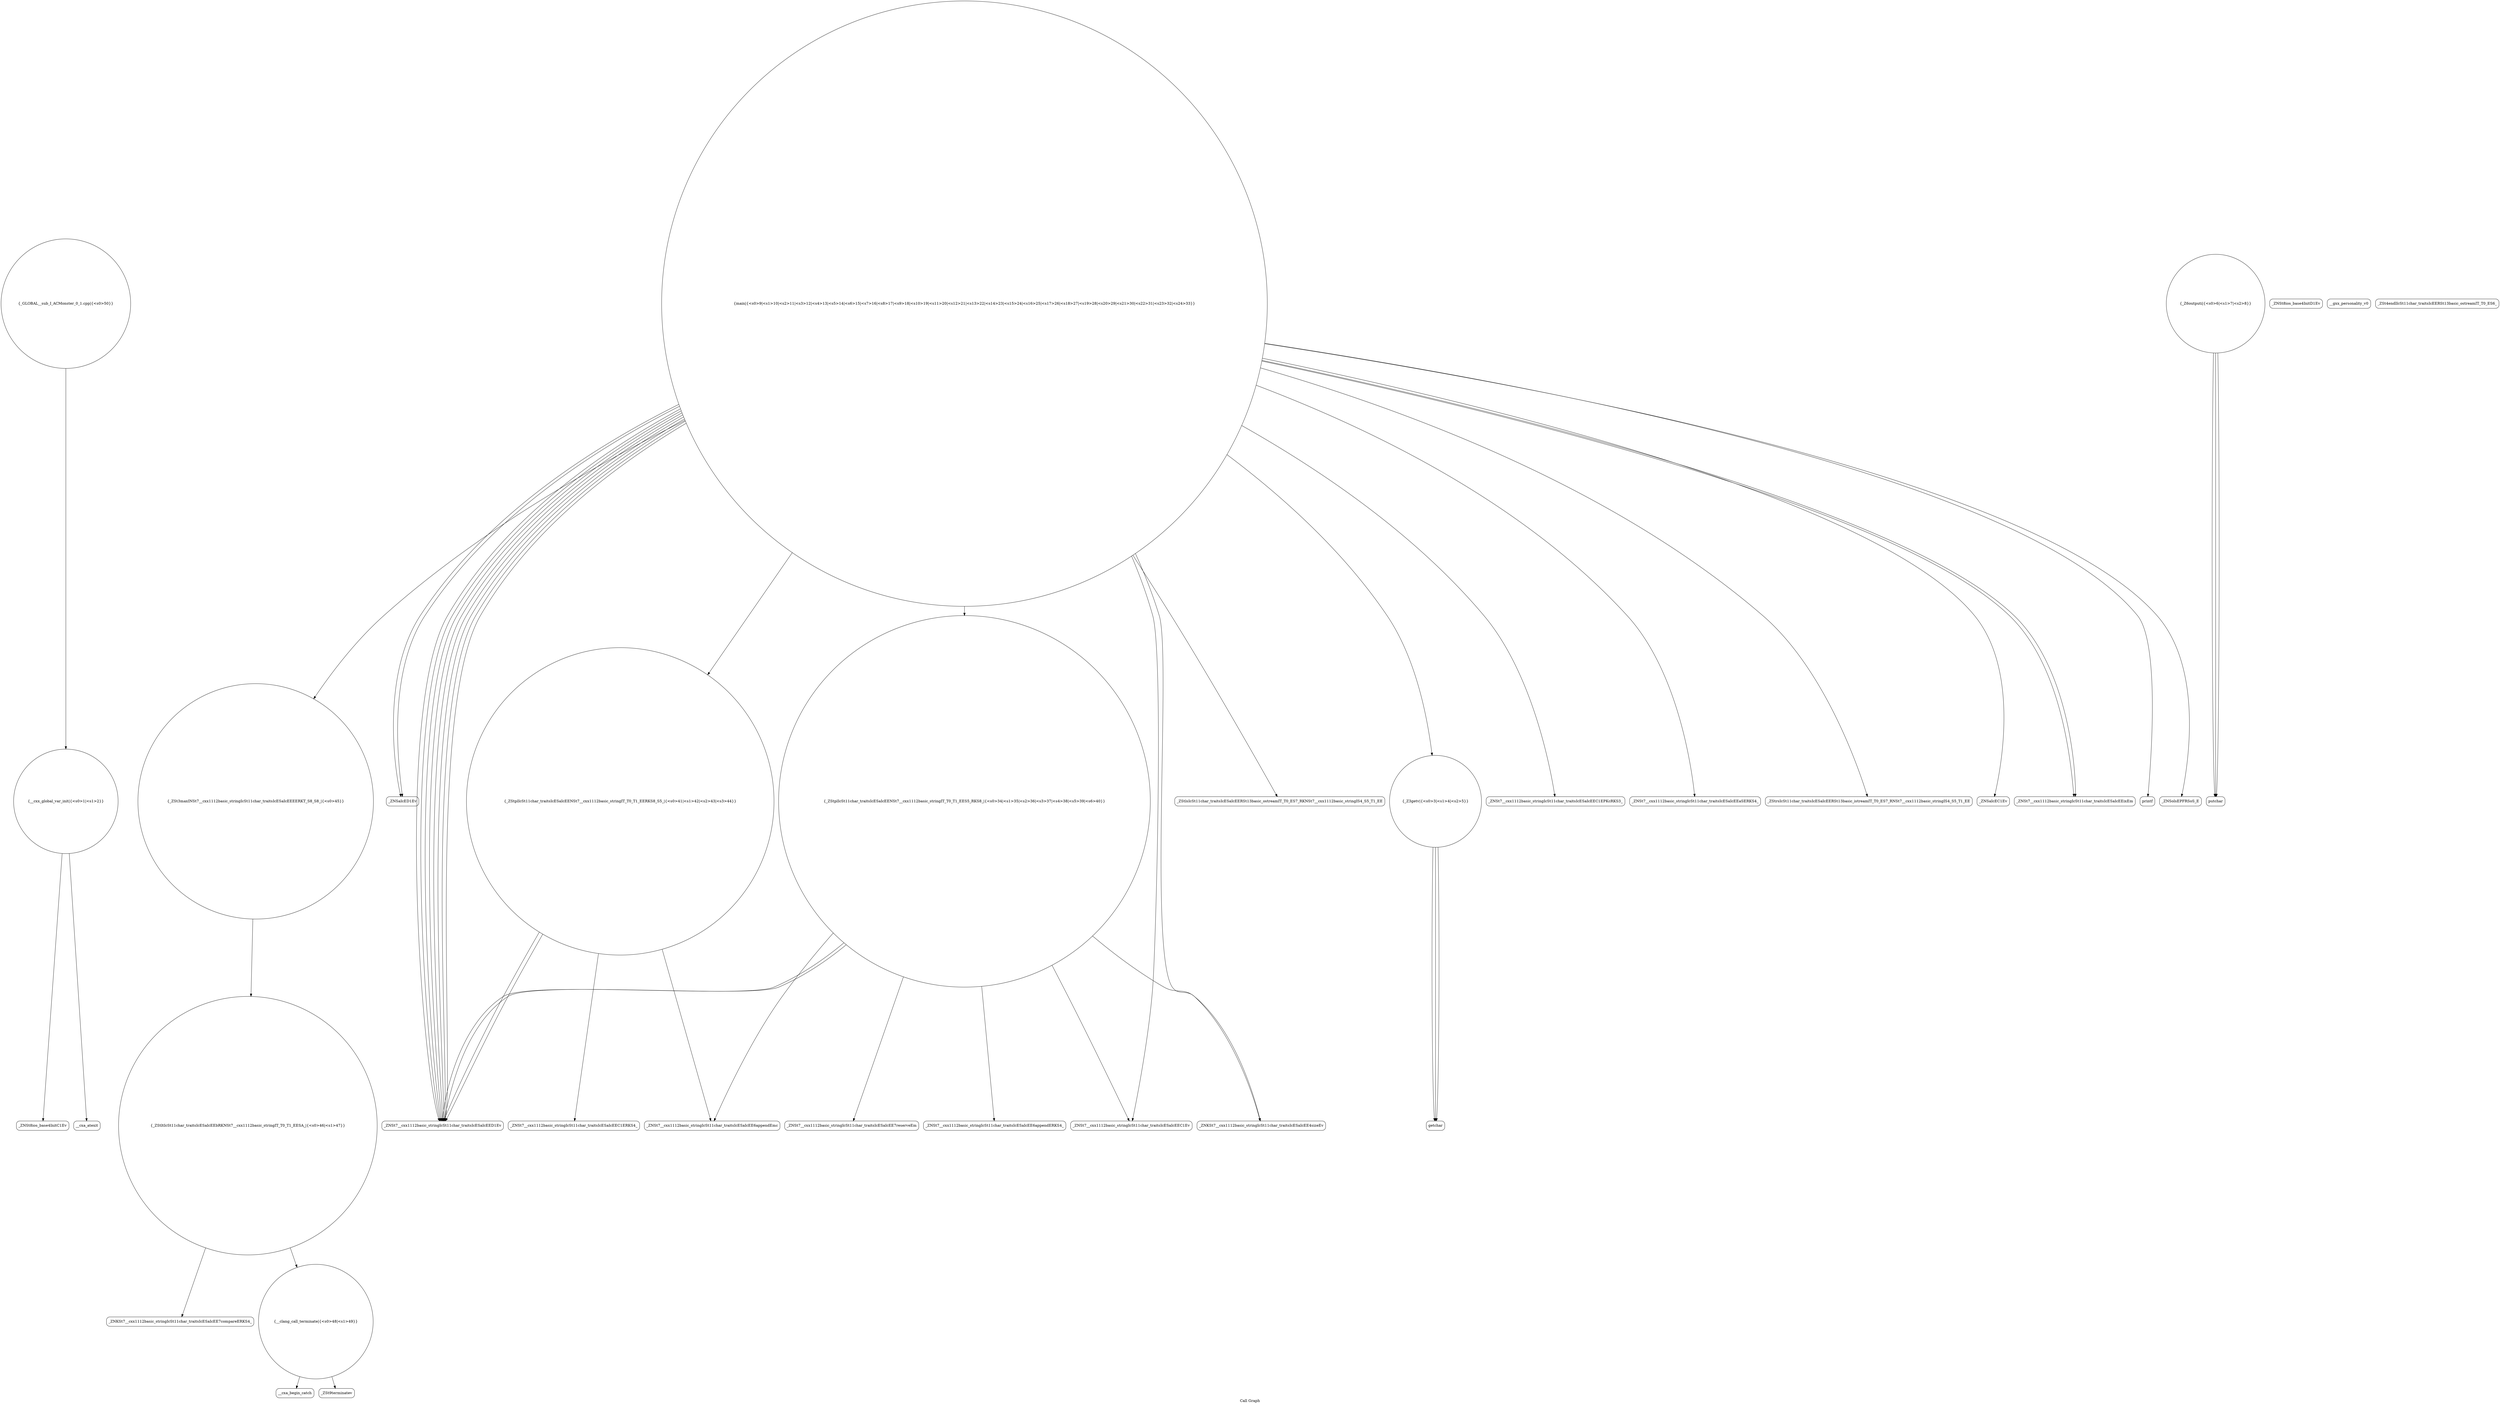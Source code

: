 digraph "Call Graph" {
	label="Call Graph";

	Node0x55cf671aff60 [shape=record,shape=circle,label="{__cxx_global_var_init|{<s0>1|<s1>2}}"];
	Node0x55cf671aff60:s0 -> Node0x55cf671b03f0[color=black];
	Node0x55cf671aff60:s1 -> Node0x55cf671b04f0[color=black];
	Node0x55cf671b1070 [shape=record,shape=circle,label="{_ZStltIcSt11char_traitsIcESaIcEEbRKNSt7__cxx1112basic_stringIT_T0_T1_EESA_|{<s0>46|<s1>47}}"];
	Node0x55cf671b1070:s0 -> Node0x55cf671b10f0[color=black];
	Node0x55cf671b1070:s1 -> Node0x55cf671b1170[color=black];
	Node0x55cf671b06f0 [shape=record,shape=Mrecord,label="{putchar}"];
	Node0x55cf671b13f0 [shape=record,shape=Mrecord,label="{_ZNSt7__cxx1112basic_stringIcSt11char_traitsIcESaIcEE6appendERKS4_}"];
	Node0x55cf671b0a70 [shape=record,shape=Mrecord,label="{_ZNSaIcED1Ev}"];
	Node0x55cf671b0df0 [shape=record,shape=Mrecord,label="{_ZNSt7__cxx1112basic_stringIcSt11char_traitsIcESaIcEED1Ev}"];
	Node0x55cf671b0470 [shape=record,shape=Mrecord,label="{_ZNSt8ios_base4InitD1Ev}"];
	Node0x55cf671b1170 [shape=record,shape=circle,label="{__clang_call_terminate|{<s0>48|<s1>49}}"];
	Node0x55cf671b1170:s0 -> Node0x55cf671b11f0[color=black];
	Node0x55cf671b1170:s1 -> Node0x55cf671b1270[color=black];
	Node0x55cf671b07f0 [shape=record,shape=Mrecord,label="{_ZNSt7__cxx1112basic_stringIcSt11char_traitsIcESaIcEEC1Ev}"];
	Node0x55cf671b14f0 [shape=record,shape=circle,label="{_GLOBAL__sub_I_ACMonster_0_1.cpp|{<s0>50}}"];
	Node0x55cf671b14f0:s0 -> Node0x55cf671aff60[color=black];
	Node0x55cf671b0b70 [shape=record,shape=circle,label="{_ZStplIcSt11char_traitsIcESaIcEENSt7__cxx1112basic_stringIT_T0_T1_EES5_RKS8_|{<s0>34|<s1>35|<s2>36|<s3>37|<s4>38|<s5>39|<s6>40}}"];
	Node0x55cf671b0b70:s0 -> Node0x55cf671b07f0[color=black];
	Node0x55cf671b0b70:s1 -> Node0x55cf671b0af0[color=black];
	Node0x55cf671b0b70:s2 -> Node0x55cf671b12f0[color=black];
	Node0x55cf671b0b70:s3 -> Node0x55cf671b1370[color=black];
	Node0x55cf671b0b70:s4 -> Node0x55cf671b13f0[color=black];
	Node0x55cf671b0b70:s5 -> Node0x55cf671b0df0[color=black];
	Node0x55cf671b0b70:s6 -> Node0x55cf671b0df0[color=black];
	Node0x55cf671b0ef0 [shape=record,shape=Mrecord,label="{_ZStlsIcSt11char_traitsIcESaIcEERSt13basic_ostreamIT_T0_ES7_RKNSt7__cxx1112basic_stringIS4_S5_T1_EE}"];
	Node0x55cf671b0570 [shape=record,shape=circle,label="{_Z3getv|{<s0>3|<s1>4|<s2>5}}"];
	Node0x55cf671b0570:s0 -> Node0x55cf671b05f0[color=black];
	Node0x55cf671b0570:s1 -> Node0x55cf671b05f0[color=black];
	Node0x55cf671b0570:s2 -> Node0x55cf671b05f0[color=black];
	Node0x55cf671b1270 [shape=record,shape=Mrecord,label="{_ZSt9terminatev}"];
	Node0x55cf671b08f0 [shape=record,shape=Mrecord,label="{__gxx_personality_v0}"];
	Node0x55cf671b0c70 [shape=record,shape=circle,label="{_ZStplIcSt11char_traitsIcESaIcEENSt7__cxx1112basic_stringIT_T0_T1_EERKS8_S5_|{<s0>41|<s1>42|<s2>43|<s3>44}}"];
	Node0x55cf671b0c70:s0 -> Node0x55cf671b1470[color=black];
	Node0x55cf671b0c70:s1 -> Node0x55cf671b1370[color=black];
	Node0x55cf671b0c70:s2 -> Node0x55cf671b0df0[color=black];
	Node0x55cf671b0c70:s3 -> Node0x55cf671b0df0[color=black];
	Node0x55cf671b0ff0 [shape=record,shape=Mrecord,label="{_ZSt4endlIcSt11char_traitsIcEERSt13basic_ostreamIT_T0_ES6_}"];
	Node0x55cf671b0670 [shape=record,shape=circle,label="{_Z6outputi|{<s0>6|<s1>7|<s2>8}}"];
	Node0x55cf671b0670:s0 -> Node0x55cf671b06f0[color=black];
	Node0x55cf671b0670:s1 -> Node0x55cf671b06f0[color=black];
	Node0x55cf671b0670:s2 -> Node0x55cf671b06f0[color=black];
	Node0x55cf671b1370 [shape=record,shape=Mrecord,label="{_ZNSt7__cxx1112basic_stringIcSt11char_traitsIcESaIcEE6appendEmc}"];
	Node0x55cf671b09f0 [shape=record,shape=Mrecord,label="{_ZNSt7__cxx1112basic_stringIcSt11char_traitsIcESaIcEEC1EPKcRKS3_}"];
	Node0x55cf671b0d70 [shape=record,shape=Mrecord,label="{_ZNSt7__cxx1112basic_stringIcSt11char_traitsIcESaIcEEaSERKS4_}"];
	Node0x55cf671b03f0 [shape=record,shape=Mrecord,label="{_ZNSt8ios_base4InitC1Ev}"];
	Node0x55cf671b10f0 [shape=record,shape=Mrecord,label="{_ZNKSt7__cxx1112basic_stringIcSt11char_traitsIcESaIcEE7compareERKS4_}"];
	Node0x55cf671b0770 [shape=record,shape=circle,label="{main|{<s0>9|<s1>10|<s2>11|<s3>12|<s4>13|<s5>14|<s6>15|<s7>16|<s8>17|<s9>18|<s10>19|<s11>20|<s12>21|<s13>22|<s14>23|<s15>24|<s16>25|<s17>26|<s18>27|<s19>28|<s20>29|<s21>30|<s22>31|<s23>32|<s24>33}}"];
	Node0x55cf671b0770:s0 -> Node0x55cf671b0570[color=black];
	Node0x55cf671b0770:s1 -> Node0x55cf671b07f0[color=black];
	Node0x55cf671b0770:s2 -> Node0x55cf671b0870[color=black];
	Node0x55cf671b0770:s3 -> Node0x55cf671b0970[color=black];
	Node0x55cf671b0770:s4 -> Node0x55cf671b09f0[color=black];
	Node0x55cf671b0770:s5 -> Node0x55cf671b0a70[color=black];
	Node0x55cf671b0770:s6 -> Node0x55cf671b0af0[color=black];
	Node0x55cf671b0770:s7 -> Node0x55cf671b0bf0[color=black];
	Node0x55cf671b0770:s8 -> Node0x55cf671b0b70[color=black];
	Node0x55cf671b0770:s9 -> Node0x55cf671b0bf0[color=black];
	Node0x55cf671b0770:s10 -> Node0x55cf671b0c70[color=black];
	Node0x55cf671b0770:s11 -> Node0x55cf671b0cf0[color=black];
	Node0x55cf671b0770:s12 -> Node0x55cf671b0d70[color=black];
	Node0x55cf671b0770:s13 -> Node0x55cf671b0df0[color=black];
	Node0x55cf671b0770:s14 -> Node0x55cf671b0df0[color=black];
	Node0x55cf671b0770:s15 -> Node0x55cf671b0a70[color=black];
	Node0x55cf671b0770:s16 -> Node0x55cf671b0df0[color=black];
	Node0x55cf671b0770:s17 -> Node0x55cf671b0df0[color=black];
	Node0x55cf671b0770:s18 -> Node0x55cf671b0e70[color=black];
	Node0x55cf671b0770:s19 -> Node0x55cf671b0ef0[color=black];
	Node0x55cf671b0770:s20 -> Node0x55cf671b0f70[color=black];
	Node0x55cf671b0770:s21 -> Node0x55cf671b0df0[color=black];
	Node0x55cf671b0770:s22 -> Node0x55cf671b0df0[color=black];
	Node0x55cf671b0770:s23 -> Node0x55cf671b0df0[color=black];
	Node0x55cf671b0770:s24 -> Node0x55cf671b0df0[color=black];
	Node0x55cf671b1470 [shape=record,shape=Mrecord,label="{_ZNSt7__cxx1112basic_stringIcSt11char_traitsIcESaIcEEC1ERKS4_}"];
	Node0x55cf671b0af0 [shape=record,shape=Mrecord,label="{_ZNKSt7__cxx1112basic_stringIcSt11char_traitsIcESaIcEE4sizeEv}"];
	Node0x55cf671b0e70 [shape=record,shape=Mrecord,label="{printf}"];
	Node0x55cf671b04f0 [shape=record,shape=Mrecord,label="{__cxa_atexit}"];
	Node0x55cf671b11f0 [shape=record,shape=Mrecord,label="{__cxa_begin_catch}"];
	Node0x55cf671b0870 [shape=record,shape=Mrecord,label="{_ZStrsIcSt11char_traitsIcESaIcEERSt13basic_istreamIT_T0_ES7_RNSt7__cxx1112basic_stringIS4_S5_T1_EE}"];
	Node0x55cf671b0bf0 [shape=record,shape=Mrecord,label="{_ZNSt7__cxx1112basic_stringIcSt11char_traitsIcESaIcEEixEm}"];
	Node0x55cf671b0f70 [shape=record,shape=Mrecord,label="{_ZNSolsEPFRSoS_E}"];
	Node0x55cf671b05f0 [shape=record,shape=Mrecord,label="{getchar}"];
	Node0x55cf671b12f0 [shape=record,shape=Mrecord,label="{_ZNSt7__cxx1112basic_stringIcSt11char_traitsIcESaIcEE7reserveEm}"];
	Node0x55cf671b0970 [shape=record,shape=Mrecord,label="{_ZNSaIcEC1Ev}"];
	Node0x55cf671b0cf0 [shape=record,shape=circle,label="{_ZSt3maxINSt7__cxx1112basic_stringIcSt11char_traitsIcESaIcEEEERKT_S8_S8_|{<s0>45}}"];
	Node0x55cf671b0cf0:s0 -> Node0x55cf671b1070[color=black];
}

